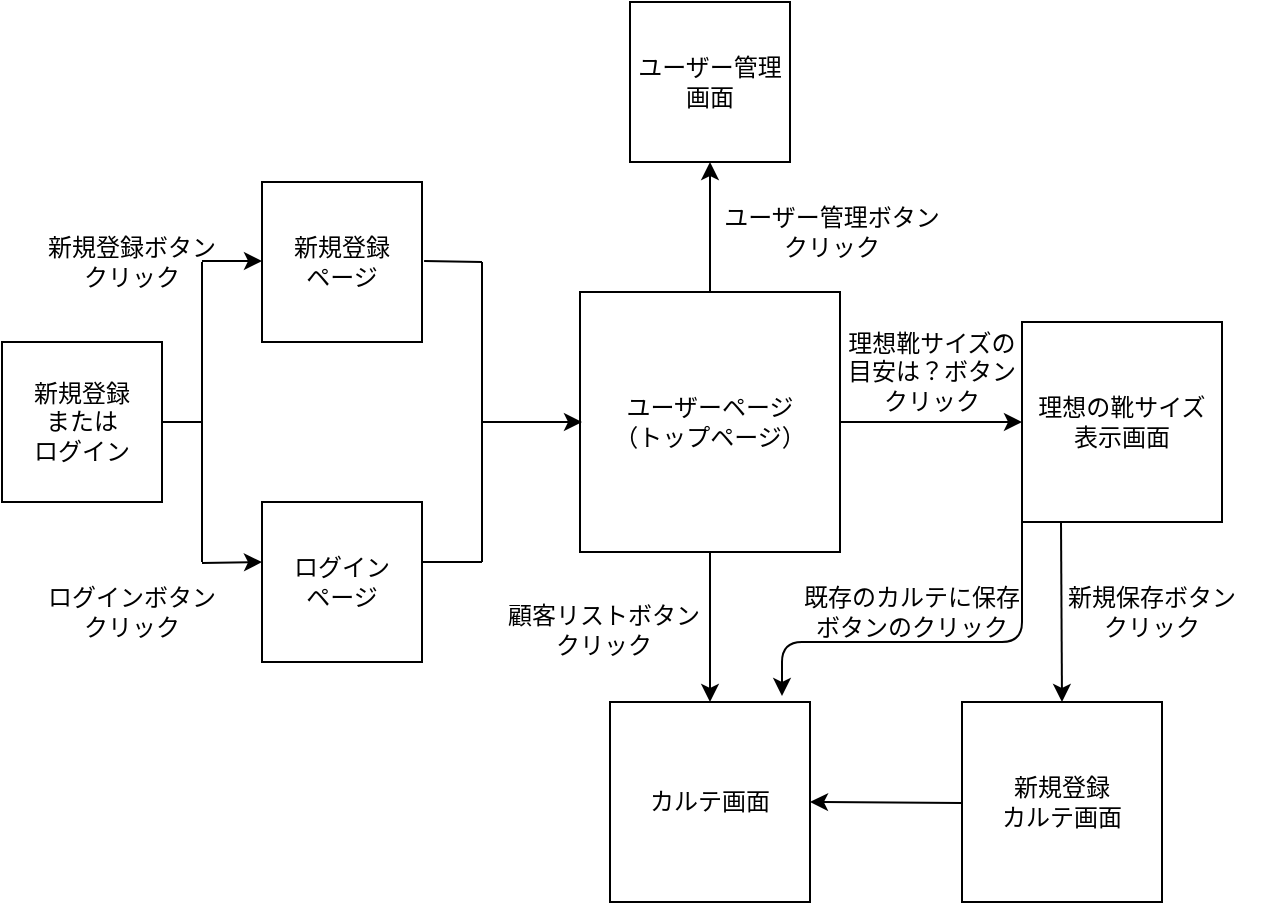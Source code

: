 <mxfile>
    <diagram id="Yfmve9lTWvxmptyIML6y" name="ページ1">
        <mxGraphModel dx="906" dy="647" grid="1" gridSize="10" guides="1" tooltips="1" connect="1" arrows="1" fold="1" page="1" pageScale="1" pageWidth="827" pageHeight="1169" math="0" shadow="0">
            <root>
                <mxCell id="0"/>
                <mxCell id="1" parent="0"/>
                <mxCell id="2" value="新規登録&lt;br&gt;または&lt;br&gt;ログイン" style="whiteSpace=wrap;html=1;aspect=fixed;" vertex="1" parent="1">
                    <mxGeometry x="60" y="210" width="80" height="80" as="geometry"/>
                </mxCell>
                <mxCell id="3" value="新規登録&lt;br&gt;ページ" style="whiteSpace=wrap;html=1;aspect=fixed;" vertex="1" parent="1">
                    <mxGeometry x="190" y="130" width="80" height="80" as="geometry"/>
                </mxCell>
                <mxCell id="5" value="ログイン&lt;br&gt;ページ" style="whiteSpace=wrap;html=1;aspect=fixed;" vertex="1" parent="1">
                    <mxGeometry x="190" y="290" width="80" height="80" as="geometry"/>
                </mxCell>
                <mxCell id="36" value="" style="edgeStyle=none;html=1;" edge="1" parent="1" source="6" target="23">
                    <mxGeometry relative="1" as="geometry"/>
                </mxCell>
                <mxCell id="6" value="ユーザーページ&lt;br&gt;（トップページ）" style="whiteSpace=wrap;html=1;aspect=fixed;" vertex="1" parent="1">
                    <mxGeometry x="349" y="185" width="130" height="130" as="geometry"/>
                </mxCell>
                <mxCell id="7" value="ユーザー管理&lt;br&gt;画面" style="whiteSpace=wrap;html=1;aspect=fixed;" vertex="1" parent="1">
                    <mxGeometry x="374" y="40" width="80" height="80" as="geometry"/>
                </mxCell>
                <mxCell id="8" value="" style="endArrow=none;html=1;" edge="1" parent="1">
                    <mxGeometry width="50" height="50" relative="1" as="geometry">
                        <mxPoint x="140" y="250" as="sourcePoint"/>
                        <mxPoint x="160" y="250" as="targetPoint"/>
                    </mxGeometry>
                </mxCell>
                <mxCell id="9" value="" style="endArrow=none;html=1;" edge="1" parent="1">
                    <mxGeometry width="50" height="50" relative="1" as="geometry">
                        <mxPoint x="160" y="320" as="sourcePoint"/>
                        <mxPoint x="160" y="170" as="targetPoint"/>
                        <Array as="points">
                            <mxPoint x="160" y="255"/>
                        </Array>
                    </mxGeometry>
                </mxCell>
                <mxCell id="10" value="" style="endArrow=classic;html=1;" edge="1" parent="1">
                    <mxGeometry width="50" height="50" relative="1" as="geometry">
                        <mxPoint x="160" y="169.5" as="sourcePoint"/>
                        <mxPoint x="190" y="169.5" as="targetPoint"/>
                        <Array as="points"/>
                    </mxGeometry>
                </mxCell>
                <mxCell id="11" value="" style="endArrow=classic;html=1;" edge="1" parent="1">
                    <mxGeometry width="50" height="50" relative="1" as="geometry">
                        <mxPoint x="160" y="320.5" as="sourcePoint"/>
                        <mxPoint x="190" y="320" as="targetPoint"/>
                        <Array as="points"/>
                    </mxGeometry>
                </mxCell>
                <mxCell id="13" value="" style="endArrow=none;html=1;" edge="1" parent="1">
                    <mxGeometry width="50" height="50" relative="1" as="geometry">
                        <mxPoint x="300" y="320" as="sourcePoint"/>
                        <mxPoint x="300" y="170" as="targetPoint"/>
                        <Array as="points">
                            <mxPoint x="300" y="260"/>
                        </Array>
                    </mxGeometry>
                </mxCell>
                <mxCell id="16" value="" style="endArrow=classic;html=1;" edge="1" parent="1">
                    <mxGeometry width="50" height="50" relative="1" as="geometry">
                        <mxPoint x="300" y="250" as="sourcePoint"/>
                        <mxPoint x="350" y="250" as="targetPoint"/>
                    </mxGeometry>
                </mxCell>
                <mxCell id="17" value="" style="endArrow=none;html=1;entryX=1;entryY=0.5;entryDx=0;entryDy=0;verticalAlign=middle;" edge="1" parent="1">
                    <mxGeometry width="50" height="50" relative="1" as="geometry">
                        <mxPoint x="300" y="320" as="sourcePoint"/>
                        <mxPoint x="270" y="320" as="targetPoint"/>
                    </mxGeometry>
                </mxCell>
                <mxCell id="19" value="" style="endArrow=none;html=1;entryX=1.013;entryY=0.619;entryDx=0;entryDy=0;entryPerimeter=0;" edge="1" parent="1">
                    <mxGeometry width="50" height="50" relative="1" as="geometry">
                        <mxPoint x="300" y="170" as="sourcePoint"/>
                        <mxPoint x="271.04" y="169.52" as="targetPoint"/>
                        <Array as="points"/>
                    </mxGeometry>
                </mxCell>
                <mxCell id="20" value="" style="endArrow=classic;html=1;entryX=0.5;entryY=1;entryDx=0;entryDy=0;" edge="1" parent="1" source="6" target="7">
                    <mxGeometry width="50" height="50" relative="1" as="geometry">
                        <mxPoint x="440" y="300" as="sourcePoint"/>
                        <mxPoint x="490" y="250" as="targetPoint"/>
                    </mxGeometry>
                </mxCell>
                <mxCell id="23" value="理想の靴サイズ&lt;br&gt;表示画面" style="whiteSpace=wrap;html=1;aspect=fixed;" vertex="1" parent="1">
                    <mxGeometry x="570" y="200" width="100" height="100" as="geometry"/>
                </mxCell>
                <mxCell id="25" value="カルテ画面" style="whiteSpace=wrap;html=1;aspect=fixed;" vertex="1" parent="1">
                    <mxGeometry x="364" y="390" width="100" height="100" as="geometry"/>
                </mxCell>
                <mxCell id="26" value="" style="endArrow=classic;html=1;entryX=0.5;entryY=0;entryDx=0;entryDy=0;" edge="1" parent="1" target="25">
                    <mxGeometry width="50" height="50" relative="1" as="geometry">
                        <mxPoint x="414" y="315" as="sourcePoint"/>
                        <mxPoint x="414" y="250" as="targetPoint"/>
                    </mxGeometry>
                </mxCell>
                <mxCell id="27" value="新規登録&lt;br&gt;カルテ画面" style="whiteSpace=wrap;html=1;aspect=fixed;" vertex="1" parent="1">
                    <mxGeometry x="540" y="390" width="100" height="100" as="geometry"/>
                </mxCell>
                <mxCell id="28" value="" style="endArrow=classic;html=1;entryX=0.5;entryY=0;entryDx=0;entryDy=0;" edge="1" parent="1" target="27">
                    <mxGeometry width="50" height="50" relative="1" as="geometry">
                        <mxPoint x="589.5" y="300" as="sourcePoint"/>
                        <mxPoint x="589.5" y="375" as="targetPoint"/>
                    </mxGeometry>
                </mxCell>
                <mxCell id="29" value="" style="endArrow=classic;html=1;exitX=1;exitY=0.5;exitDx=0;exitDy=0;entryX=1;entryY=0.5;entryDx=0;entryDy=0;" edge="1" parent="1" target="25">
                    <mxGeometry width="50" height="50" relative="1" as="geometry">
                        <mxPoint x="540" y="440.5" as="sourcePoint"/>
                        <mxPoint x="601" y="440" as="targetPoint"/>
                    </mxGeometry>
                </mxCell>
                <mxCell id="31" value="" style="endArrow=classic;html=1;entryX=0.86;entryY=-0.03;entryDx=0;entryDy=0;entryPerimeter=0;" edge="1" parent="1" target="25">
                    <mxGeometry width="50" height="50" relative="1" as="geometry">
                        <mxPoint x="570" y="300" as="sourcePoint"/>
                        <mxPoint x="570.5" y="390" as="targetPoint"/>
                        <Array as="points">
                            <mxPoint x="570" y="360"/>
                            <mxPoint x="450" y="360"/>
                        </Array>
                    </mxGeometry>
                </mxCell>
                <mxCell id="32" value="新規登録ボタンクリック" style="text;html=1;strokeColor=none;fillColor=none;align=center;verticalAlign=middle;whiteSpace=wrap;rounded=0;" vertex="1" parent="1">
                    <mxGeometry x="80" y="155" width="90" height="30" as="geometry"/>
                </mxCell>
                <mxCell id="33" value="ログインボタンクリック" style="text;html=1;strokeColor=none;fillColor=none;align=center;verticalAlign=middle;whiteSpace=wrap;rounded=0;" vertex="1" parent="1">
                    <mxGeometry x="80" y="330" width="90" height="30" as="geometry"/>
                </mxCell>
                <mxCell id="34" value="ユーザー管理ボタンクリック" style="text;html=1;strokeColor=none;fillColor=none;align=center;verticalAlign=middle;whiteSpace=wrap;rounded=0;" vertex="1" parent="1">
                    <mxGeometry x="420" y="140" width="110" height="30" as="geometry"/>
                </mxCell>
                <mxCell id="35" value="顧客リストボタン&lt;br&gt;クリック" style="text;html=1;strokeColor=none;fillColor=none;align=center;verticalAlign=middle;whiteSpace=wrap;rounded=0;" vertex="1" parent="1">
                    <mxGeometry x="306" y="339" width="110" height="30" as="geometry"/>
                </mxCell>
                <mxCell id="37" value="理想靴サイズの&lt;br&gt;目安は？ボタン&lt;br&gt;クリック" style="text;html=1;strokeColor=none;fillColor=none;align=center;verticalAlign=middle;whiteSpace=wrap;rounded=0;" vertex="1" parent="1">
                    <mxGeometry x="470" y="210" width="110" height="30" as="geometry"/>
                </mxCell>
                <mxCell id="38" value="新規保存ボタン&lt;br&gt;クリック" style="text;html=1;strokeColor=none;fillColor=none;align=center;verticalAlign=middle;whiteSpace=wrap;rounded=0;" vertex="1" parent="1">
                    <mxGeometry x="580" y="330" width="110" height="30" as="geometry"/>
                </mxCell>
                <mxCell id="39" value="既存のカルテに保存&lt;br&gt;ボタンのクリック" style="text;html=1;strokeColor=none;fillColor=none;align=center;verticalAlign=middle;whiteSpace=wrap;rounded=0;" vertex="1" parent="1">
                    <mxGeometry x="460" y="330" width="110" height="30" as="geometry"/>
                </mxCell>
            </root>
        </mxGraphModel>
    </diagram>
</mxfile>